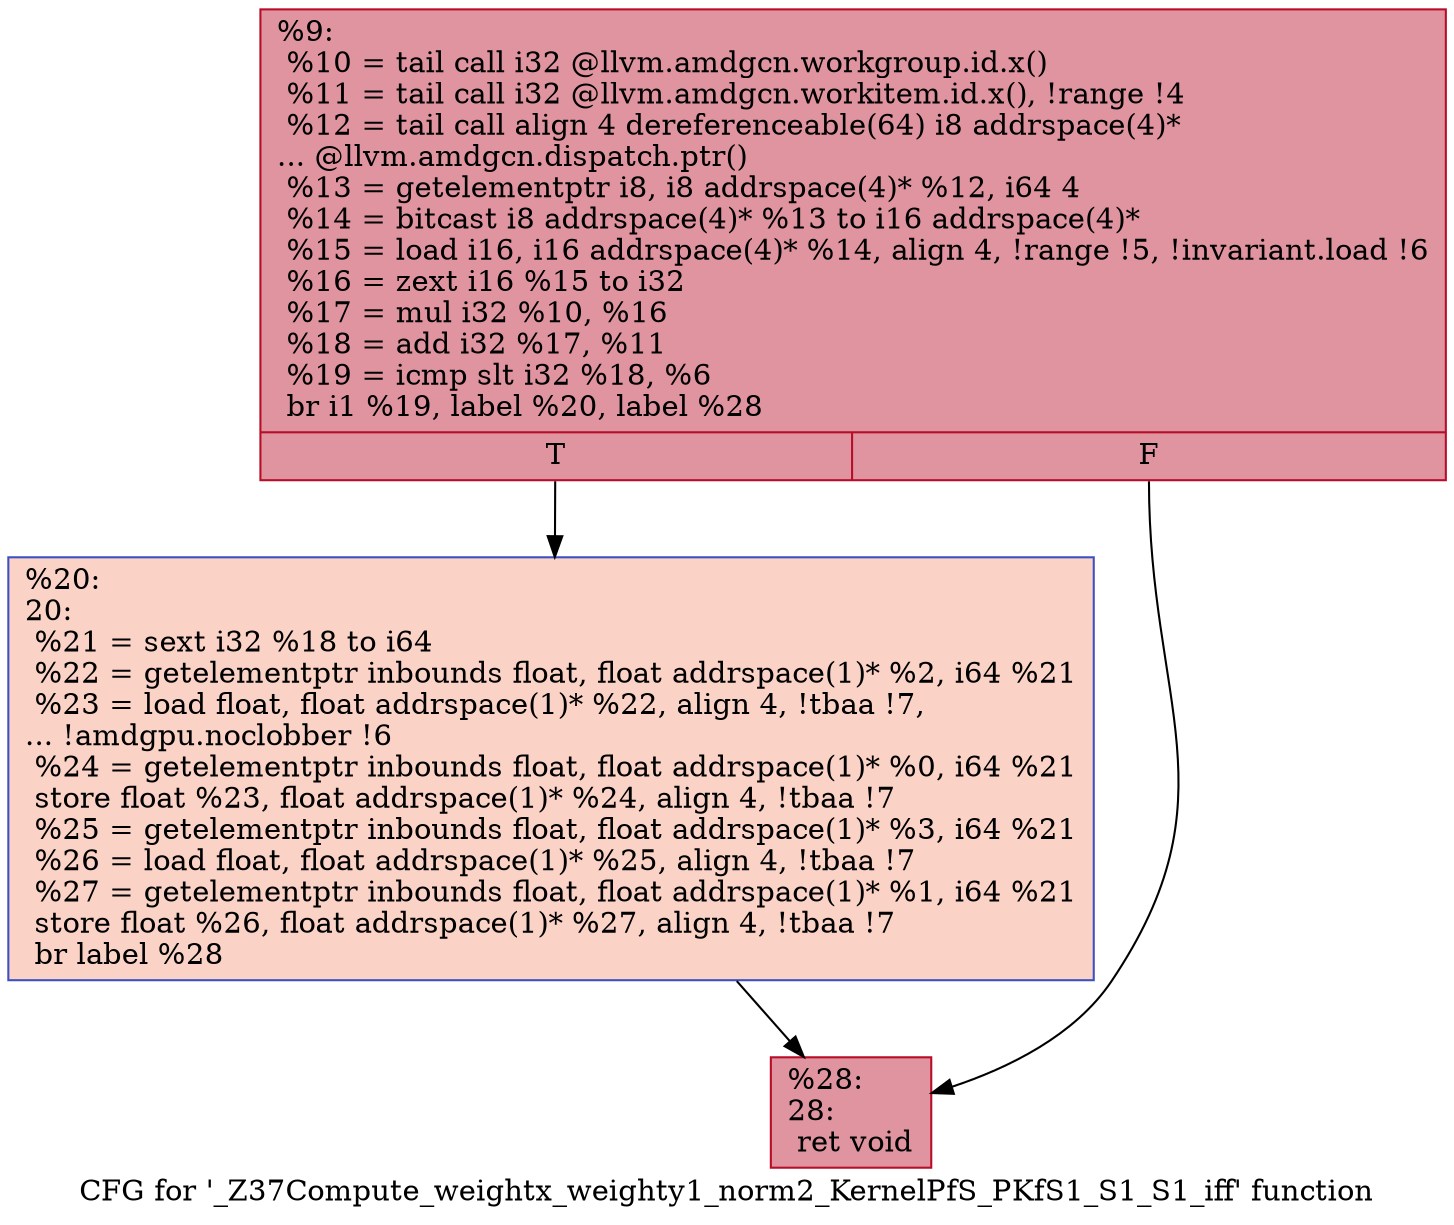 digraph "CFG for '_Z37Compute_weightx_weighty1_norm2_KernelPfS_PKfS1_S1_S1_iff' function" {
	label="CFG for '_Z37Compute_weightx_weighty1_norm2_KernelPfS_PKfS1_S1_S1_iff' function";

	Node0x50a5830 [shape=record,color="#b70d28ff", style=filled, fillcolor="#b70d2870",label="{%9:\l  %10 = tail call i32 @llvm.amdgcn.workgroup.id.x()\l  %11 = tail call i32 @llvm.amdgcn.workitem.id.x(), !range !4\l  %12 = tail call align 4 dereferenceable(64) i8 addrspace(4)*\l... @llvm.amdgcn.dispatch.ptr()\l  %13 = getelementptr i8, i8 addrspace(4)* %12, i64 4\l  %14 = bitcast i8 addrspace(4)* %13 to i16 addrspace(4)*\l  %15 = load i16, i16 addrspace(4)* %14, align 4, !range !5, !invariant.load !6\l  %16 = zext i16 %15 to i32\l  %17 = mul i32 %10, %16\l  %18 = add i32 %17, %11\l  %19 = icmp slt i32 %18, %6\l  br i1 %19, label %20, label %28\l|{<s0>T|<s1>F}}"];
	Node0x50a5830:s0 -> Node0x50a8350;
	Node0x50a5830:s1 -> Node0x50a83e0;
	Node0x50a8350 [shape=record,color="#3d50c3ff", style=filled, fillcolor="#f59c7d70",label="{%20:\l20:                                               \l  %21 = sext i32 %18 to i64\l  %22 = getelementptr inbounds float, float addrspace(1)* %2, i64 %21\l  %23 = load float, float addrspace(1)* %22, align 4, !tbaa !7,\l... !amdgpu.noclobber !6\l  %24 = getelementptr inbounds float, float addrspace(1)* %0, i64 %21\l  store float %23, float addrspace(1)* %24, align 4, !tbaa !7\l  %25 = getelementptr inbounds float, float addrspace(1)* %3, i64 %21\l  %26 = load float, float addrspace(1)* %25, align 4, !tbaa !7\l  %27 = getelementptr inbounds float, float addrspace(1)* %1, i64 %21\l  store float %26, float addrspace(1)* %27, align 4, !tbaa !7\l  br label %28\l}"];
	Node0x50a8350 -> Node0x50a83e0;
	Node0x50a83e0 [shape=record,color="#b70d28ff", style=filled, fillcolor="#b70d2870",label="{%28:\l28:                                               \l  ret void\l}"];
}

